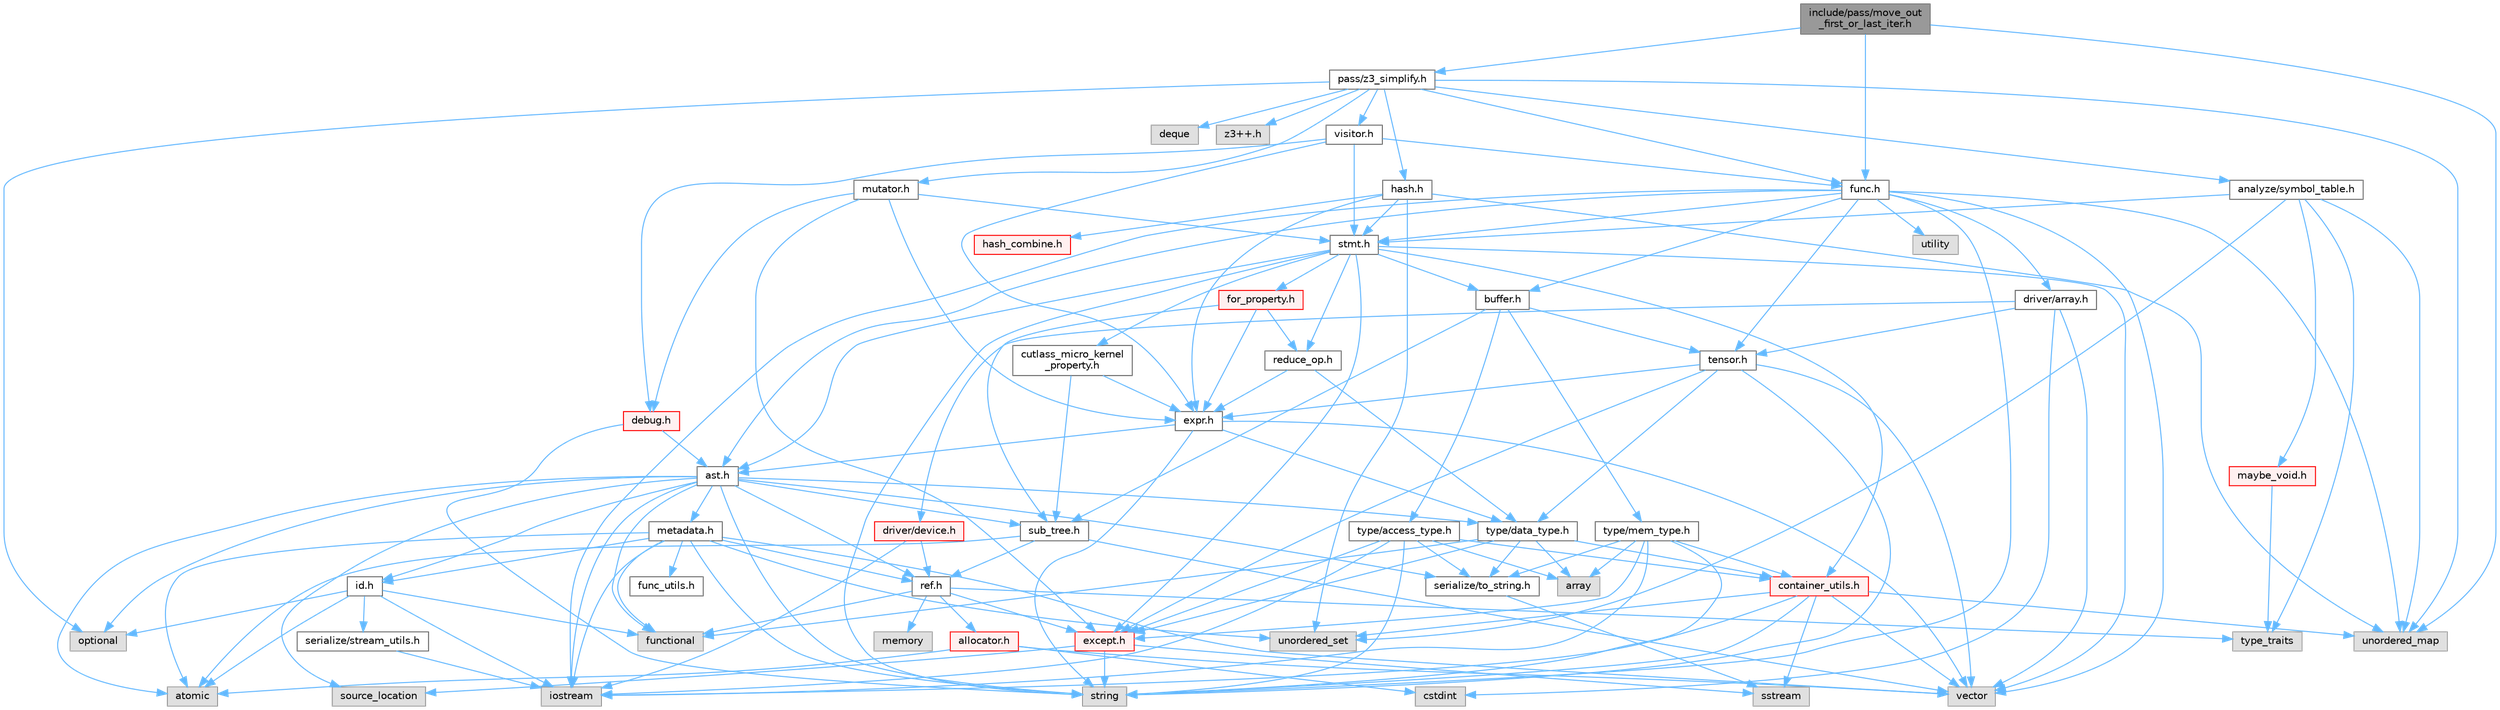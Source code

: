 digraph "include/pass/move_out_first_or_last_iter.h"
{
 // LATEX_PDF_SIZE
  bgcolor="transparent";
  edge [fontname=Helvetica,fontsize=10,labelfontname=Helvetica,labelfontsize=10];
  node [fontname=Helvetica,fontsize=10,shape=box,height=0.2,width=0.4];
  Node1 [label="include/pass/move_out\l_first_or_last_iter.h",height=0.2,width=0.4,color="gray40", fillcolor="grey60", style="filled", fontcolor="black",tooltip=" "];
  Node1 -> Node2 [color="steelblue1",style="solid"];
  Node2 [label="unordered_map",height=0.2,width=0.4,color="grey60", fillcolor="#E0E0E0", style="filled",tooltip=" "];
  Node1 -> Node3 [color="steelblue1",style="solid"];
  Node3 [label="func.h",height=0.2,width=0.4,color="grey40", fillcolor="white", style="filled",URL="$func_8h.html",tooltip=" "];
  Node3 -> Node4 [color="steelblue1",style="solid"];
  Node4 [label="iostream",height=0.2,width=0.4,color="grey60", fillcolor="#E0E0E0", style="filled",tooltip=" "];
  Node3 -> Node5 [color="steelblue1",style="solid"];
  Node5 [label="string",height=0.2,width=0.4,color="grey60", fillcolor="#E0E0E0", style="filled",tooltip=" "];
  Node3 -> Node2 [color="steelblue1",style="solid"];
  Node3 -> Node6 [color="steelblue1",style="solid"];
  Node6 [label="utility",height=0.2,width=0.4,color="grey60", fillcolor="#E0E0E0", style="filled",tooltip=" "];
  Node3 -> Node7 [color="steelblue1",style="solid"];
  Node7 [label="vector",height=0.2,width=0.4,color="grey60", fillcolor="#E0E0E0", style="filled",tooltip=" "];
  Node3 -> Node8 [color="steelblue1",style="solid"];
  Node8 [label="ast.h",height=0.2,width=0.4,color="grey40", fillcolor="white", style="filled",URL="$ast_8h.html",tooltip=" "];
  Node8 -> Node9 [color="steelblue1",style="solid"];
  Node9 [label="atomic",height=0.2,width=0.4,color="grey60", fillcolor="#E0E0E0", style="filled",tooltip=" "];
  Node8 -> Node10 [color="steelblue1",style="solid"];
  Node10 [label="functional",height=0.2,width=0.4,color="grey60", fillcolor="#E0E0E0", style="filled",tooltip=" "];
  Node8 -> Node4 [color="steelblue1",style="solid"];
  Node8 -> Node11 [color="steelblue1",style="solid"];
  Node11 [label="optional",height=0.2,width=0.4,color="grey60", fillcolor="#E0E0E0", style="filled",tooltip=" "];
  Node8 -> Node12 [color="steelblue1",style="solid"];
  Node12 [label="source_location",height=0.2,width=0.4,color="grey60", fillcolor="#E0E0E0", style="filled",tooltip=" "];
  Node8 -> Node5 [color="steelblue1",style="solid"];
  Node8 -> Node13 [color="steelblue1",style="solid"];
  Node13 [label="id.h",height=0.2,width=0.4,color="grey40", fillcolor="white", style="filled",URL="$id_8h.html",tooltip=" "];
  Node13 -> Node9 [color="steelblue1",style="solid"];
  Node13 -> Node10 [color="steelblue1",style="solid"];
  Node13 -> Node4 [color="steelblue1",style="solid"];
  Node13 -> Node11 [color="steelblue1",style="solid"];
  Node13 -> Node14 [color="steelblue1",style="solid"];
  Node14 [label="serialize/stream_utils.h",height=0.2,width=0.4,color="grey40", fillcolor="white", style="filled",URL="$stream__utils_8h.html",tooltip=" "];
  Node14 -> Node4 [color="steelblue1",style="solid"];
  Node8 -> Node15 [color="steelblue1",style="solid"];
  Node15 [label="metadata.h",height=0.2,width=0.4,color="grey40", fillcolor="white", style="filled",URL="$metadata_8h.html",tooltip=" "];
  Node15 -> Node9 [color="steelblue1",style="solid"];
  Node15 -> Node10 [color="steelblue1",style="solid"];
  Node15 -> Node4 [color="steelblue1",style="solid"];
  Node15 -> Node5 [color="steelblue1",style="solid"];
  Node15 -> Node16 [color="steelblue1",style="solid"];
  Node16 [label="unordered_set",height=0.2,width=0.4,color="grey60", fillcolor="#E0E0E0", style="filled",tooltip=" "];
  Node15 -> Node7 [color="steelblue1",style="solid"];
  Node15 -> Node17 [color="steelblue1",style="solid"];
  Node17 [label="func_utils.h",height=0.2,width=0.4,color="grey40", fillcolor="white", style="filled",URL="$func__utils_8h.html",tooltip=" "];
  Node15 -> Node13 [color="steelblue1",style="solid"];
  Node15 -> Node18 [color="steelblue1",style="solid"];
  Node18 [label="ref.h",height=0.2,width=0.4,color="grey40", fillcolor="white", style="filled",URL="$ref_8h.html",tooltip=" "];
  Node18 -> Node10 [color="steelblue1",style="solid"];
  Node18 -> Node19 [color="steelblue1",style="solid"];
  Node19 [label="memory",height=0.2,width=0.4,color="grey60", fillcolor="#E0E0E0", style="filled",tooltip=" "];
  Node18 -> Node20 [color="steelblue1",style="solid"];
  Node20 [label="type_traits",height=0.2,width=0.4,color="grey60", fillcolor="#E0E0E0", style="filled",tooltip=" "];
  Node18 -> Node21 [color="steelblue1",style="solid"];
  Node21 [label="allocator.h",height=0.2,width=0.4,color="red", fillcolor="#FFF0F0", style="filled",URL="$allocator_8h.html",tooltip=" "];
  Node21 -> Node9 [color="steelblue1",style="solid"];
  Node21 -> Node22 [color="steelblue1",style="solid"];
  Node22 [label="cstdint",height=0.2,width=0.4,color="grey60", fillcolor="#E0E0E0", style="filled",tooltip=" "];
  Node21 -> Node7 [color="steelblue1",style="solid"];
  Node18 -> Node24 [color="steelblue1",style="solid"];
  Node24 [label="except.h",height=0.2,width=0.4,color="red", fillcolor="#FFF0F0", style="filled",URL="$except_8h.html",tooltip=" "];
  Node24 -> Node12 [color="steelblue1",style="solid"];
  Node24 -> Node25 [color="steelblue1",style="solid"];
  Node25 [label="sstream",height=0.2,width=0.4,color="grey60", fillcolor="#E0E0E0", style="filled",tooltip=" "];
  Node24 -> Node5 [color="steelblue1",style="solid"];
  Node8 -> Node18 [color="steelblue1",style="solid"];
  Node8 -> Node27 [color="steelblue1",style="solid"];
  Node27 [label="serialize/to_string.h",height=0.2,width=0.4,color="grey40", fillcolor="white", style="filled",URL="$to__string_8h.html",tooltip=" "];
  Node27 -> Node25 [color="steelblue1",style="solid"];
  Node8 -> Node28 [color="steelblue1",style="solid"];
  Node28 [label="sub_tree.h",height=0.2,width=0.4,color="grey40", fillcolor="white", style="filled",URL="$sub__tree_8h.html",tooltip=" "];
  Node28 -> Node9 [color="steelblue1",style="solid"];
  Node28 -> Node7 [color="steelblue1",style="solid"];
  Node28 -> Node18 [color="steelblue1",style="solid"];
  Node8 -> Node29 [color="steelblue1",style="solid"];
  Node29 [label="type/data_type.h",height=0.2,width=0.4,color="grey40", fillcolor="white", style="filled",URL="$data__type_8h.html",tooltip=" "];
  Node29 -> Node30 [color="steelblue1",style="solid"];
  Node30 [label="array",height=0.2,width=0.4,color="grey60", fillcolor="#E0E0E0", style="filled",tooltip=" "];
  Node29 -> Node10 [color="steelblue1",style="solid"];
  Node29 -> Node31 [color="steelblue1",style="solid"];
  Node31 [label="container_utils.h",height=0.2,width=0.4,color="red", fillcolor="#FFF0F0", style="filled",URL="$container__utils_8h.html",tooltip=" "];
  Node31 -> Node4 [color="steelblue1",style="solid"];
  Node31 -> Node25 [color="steelblue1",style="solid"];
  Node31 -> Node5 [color="steelblue1",style="solid"];
  Node31 -> Node2 [color="steelblue1",style="solid"];
  Node31 -> Node16 [color="steelblue1",style="solid"];
  Node31 -> Node7 [color="steelblue1",style="solid"];
  Node29 -> Node24 [color="steelblue1",style="solid"];
  Node29 -> Node27 [color="steelblue1",style="solid"];
  Node3 -> Node38 [color="steelblue1",style="solid"];
  Node38 [label="buffer.h",height=0.2,width=0.4,color="grey40", fillcolor="white", style="filled",URL="$buffer_8h.html",tooltip=" "];
  Node38 -> Node28 [color="steelblue1",style="solid"];
  Node38 -> Node39 [color="steelblue1",style="solid"];
  Node39 [label="tensor.h",height=0.2,width=0.4,color="grey40", fillcolor="white", style="filled",URL="$tensor_8h.html",tooltip=" "];
  Node39 -> Node5 [color="steelblue1",style="solid"];
  Node39 -> Node7 [color="steelblue1",style="solid"];
  Node39 -> Node24 [color="steelblue1",style="solid"];
  Node39 -> Node40 [color="steelblue1",style="solid"];
  Node40 [label="expr.h",height=0.2,width=0.4,color="grey40", fillcolor="white", style="filled",URL="$expr_8h.html",tooltip=" "];
  Node40 -> Node5 [color="steelblue1",style="solid"];
  Node40 -> Node7 [color="steelblue1",style="solid"];
  Node40 -> Node8 [color="steelblue1",style="solid"];
  Node40 -> Node29 [color="steelblue1",style="solid"];
  Node39 -> Node29 [color="steelblue1",style="solid"];
  Node38 -> Node41 [color="steelblue1",style="solid"];
  Node41 [label="type/access_type.h",height=0.2,width=0.4,color="grey40", fillcolor="white", style="filled",URL="$access__type_8h.html",tooltip=" "];
  Node41 -> Node30 [color="steelblue1",style="solid"];
  Node41 -> Node4 [color="steelblue1",style="solid"];
  Node41 -> Node5 [color="steelblue1",style="solid"];
  Node41 -> Node31 [color="steelblue1",style="solid"];
  Node41 -> Node24 [color="steelblue1",style="solid"];
  Node41 -> Node27 [color="steelblue1",style="solid"];
  Node38 -> Node42 [color="steelblue1",style="solid"];
  Node42 [label="type/mem_type.h",height=0.2,width=0.4,color="grey40", fillcolor="white", style="filled",URL="$mem__type_8h.html",tooltip=" "];
  Node42 -> Node30 [color="steelblue1",style="solid"];
  Node42 -> Node4 [color="steelblue1",style="solid"];
  Node42 -> Node5 [color="steelblue1",style="solid"];
  Node42 -> Node31 [color="steelblue1",style="solid"];
  Node42 -> Node24 [color="steelblue1",style="solid"];
  Node42 -> Node27 [color="steelblue1",style="solid"];
  Node3 -> Node43 [color="steelblue1",style="solid"];
  Node43 [label="driver/array.h",height=0.2,width=0.4,color="grey40", fillcolor="white", style="filled",URL="$array_8h.html",tooltip=" "];
  Node43 -> Node22 [color="steelblue1",style="solid"];
  Node43 -> Node7 [color="steelblue1",style="solid"];
  Node43 -> Node44 [color="steelblue1",style="solid"];
  Node44 [label="driver/device.h",height=0.2,width=0.4,color="red", fillcolor="#FFF0F0", style="filled",URL="$device_8h.html",tooltip=" "];
  Node44 -> Node4 [color="steelblue1",style="solid"];
  Node44 -> Node18 [color="steelblue1",style="solid"];
  Node43 -> Node39 [color="steelblue1",style="solid"];
  Node3 -> Node47 [color="steelblue1",style="solid"];
  Node47 [label="stmt.h",height=0.2,width=0.4,color="grey40", fillcolor="white", style="filled",URL="$stmt_8h.html",tooltip=" "];
  Node47 -> Node5 [color="steelblue1",style="solid"];
  Node47 -> Node7 [color="steelblue1",style="solid"];
  Node47 -> Node8 [color="steelblue1",style="solid"];
  Node47 -> Node38 [color="steelblue1",style="solid"];
  Node47 -> Node31 [color="steelblue1",style="solid"];
  Node47 -> Node48 [color="steelblue1",style="solid"];
  Node48 [label="cutlass_micro_kernel\l_property.h",height=0.2,width=0.4,color="grey40", fillcolor="white", style="filled",URL="$cutlass__micro__kernel__property_8h.html",tooltip=" "];
  Node48 -> Node40 [color="steelblue1",style="solid"];
  Node48 -> Node28 [color="steelblue1",style="solid"];
  Node47 -> Node24 [color="steelblue1",style="solid"];
  Node47 -> Node49 [color="steelblue1",style="solid"];
  Node49 [label="for_property.h",height=0.2,width=0.4,color="red", fillcolor="#FFF0F0", style="filled",URL="$for__property_8h.html",tooltip=" "];
  Node49 -> Node40 [color="steelblue1",style="solid"];
  Node49 -> Node53 [color="steelblue1",style="solid"];
  Node53 [label="reduce_op.h",height=0.2,width=0.4,color="grey40", fillcolor="white", style="filled",URL="$reduce__op_8h.html",tooltip=" "];
  Node53 -> Node40 [color="steelblue1",style="solid"];
  Node53 -> Node29 [color="steelblue1",style="solid"];
  Node49 -> Node28 [color="steelblue1",style="solid"];
  Node47 -> Node53 [color="steelblue1",style="solid"];
  Node3 -> Node39 [color="steelblue1",style="solid"];
  Node1 -> Node54 [color="steelblue1",style="solid"];
  Node54 [label="pass/z3_simplify.h",height=0.2,width=0.4,color="grey40", fillcolor="white", style="filled",URL="$z3__simplify_8h.html",tooltip=" "];
  Node54 -> Node55 [color="steelblue1",style="solid"];
  Node55 [label="deque",height=0.2,width=0.4,color="grey60", fillcolor="#E0E0E0", style="filled",tooltip=" "];
  Node54 -> Node11 [color="steelblue1",style="solid"];
  Node54 -> Node2 [color="steelblue1",style="solid"];
  Node54 -> Node56 [color="steelblue1",style="solid"];
  Node56 [label="z3++.h",height=0.2,width=0.4,color="grey60", fillcolor="#E0E0E0", style="filled",tooltip=" "];
  Node54 -> Node57 [color="steelblue1",style="solid"];
  Node57 [label="analyze/symbol_table.h",height=0.2,width=0.4,color="grey40", fillcolor="white", style="filled",URL="$symbol__table_8h.html",tooltip=" "];
  Node57 -> Node20 [color="steelblue1",style="solid"];
  Node57 -> Node2 [color="steelblue1",style="solid"];
  Node57 -> Node16 [color="steelblue1",style="solid"];
  Node57 -> Node58 [color="steelblue1",style="solid"];
  Node58 [label="maybe_void.h",height=0.2,width=0.4,color="red", fillcolor="#FFF0F0", style="filled",URL="$maybe__void_8h.html",tooltip=" "];
  Node58 -> Node20 [color="steelblue1",style="solid"];
  Node57 -> Node47 [color="steelblue1",style="solid"];
  Node54 -> Node3 [color="steelblue1",style="solid"];
  Node54 -> Node59 [color="steelblue1",style="solid"];
  Node59 [label="hash.h",height=0.2,width=0.4,color="grey40", fillcolor="white", style="filled",URL="$hash_8h.html",tooltip=" "];
  Node59 -> Node2 [color="steelblue1",style="solid"];
  Node59 -> Node16 [color="steelblue1",style="solid"];
  Node59 -> Node40 [color="steelblue1",style="solid"];
  Node59 -> Node52 [color="steelblue1",style="solid"];
  Node52 [label="hash_combine.h",height=0.2,width=0.4,color="red", fillcolor="#FFF0F0", style="filled",URL="$hash__combine_8h.html",tooltip=" "];
  Node59 -> Node47 [color="steelblue1",style="solid"];
  Node54 -> Node60 [color="steelblue1",style="solid"];
  Node60 [label="mutator.h",height=0.2,width=0.4,color="grey40", fillcolor="white", style="filled",URL="$mutator_8h.html",tooltip=" "];
  Node60 -> Node61 [color="steelblue1",style="solid"];
  Node61 [label="debug.h",height=0.2,width=0.4,color="red", fillcolor="#FFF0F0", style="filled",URL="$debug_8h.html",tooltip=" "];
  Node61 -> Node5 [color="steelblue1",style="solid"];
  Node61 -> Node8 [color="steelblue1",style="solid"];
  Node60 -> Node24 [color="steelblue1",style="solid"];
  Node60 -> Node40 [color="steelblue1",style="solid"];
  Node60 -> Node47 [color="steelblue1",style="solid"];
  Node54 -> Node65 [color="steelblue1",style="solid"];
  Node65 [label="visitor.h",height=0.2,width=0.4,color="grey40", fillcolor="white", style="filled",URL="$visitor_8h.html",tooltip=" "];
  Node65 -> Node61 [color="steelblue1",style="solid"];
  Node65 -> Node40 [color="steelblue1",style="solid"];
  Node65 -> Node3 [color="steelblue1",style="solid"];
  Node65 -> Node47 [color="steelblue1",style="solid"];
}
